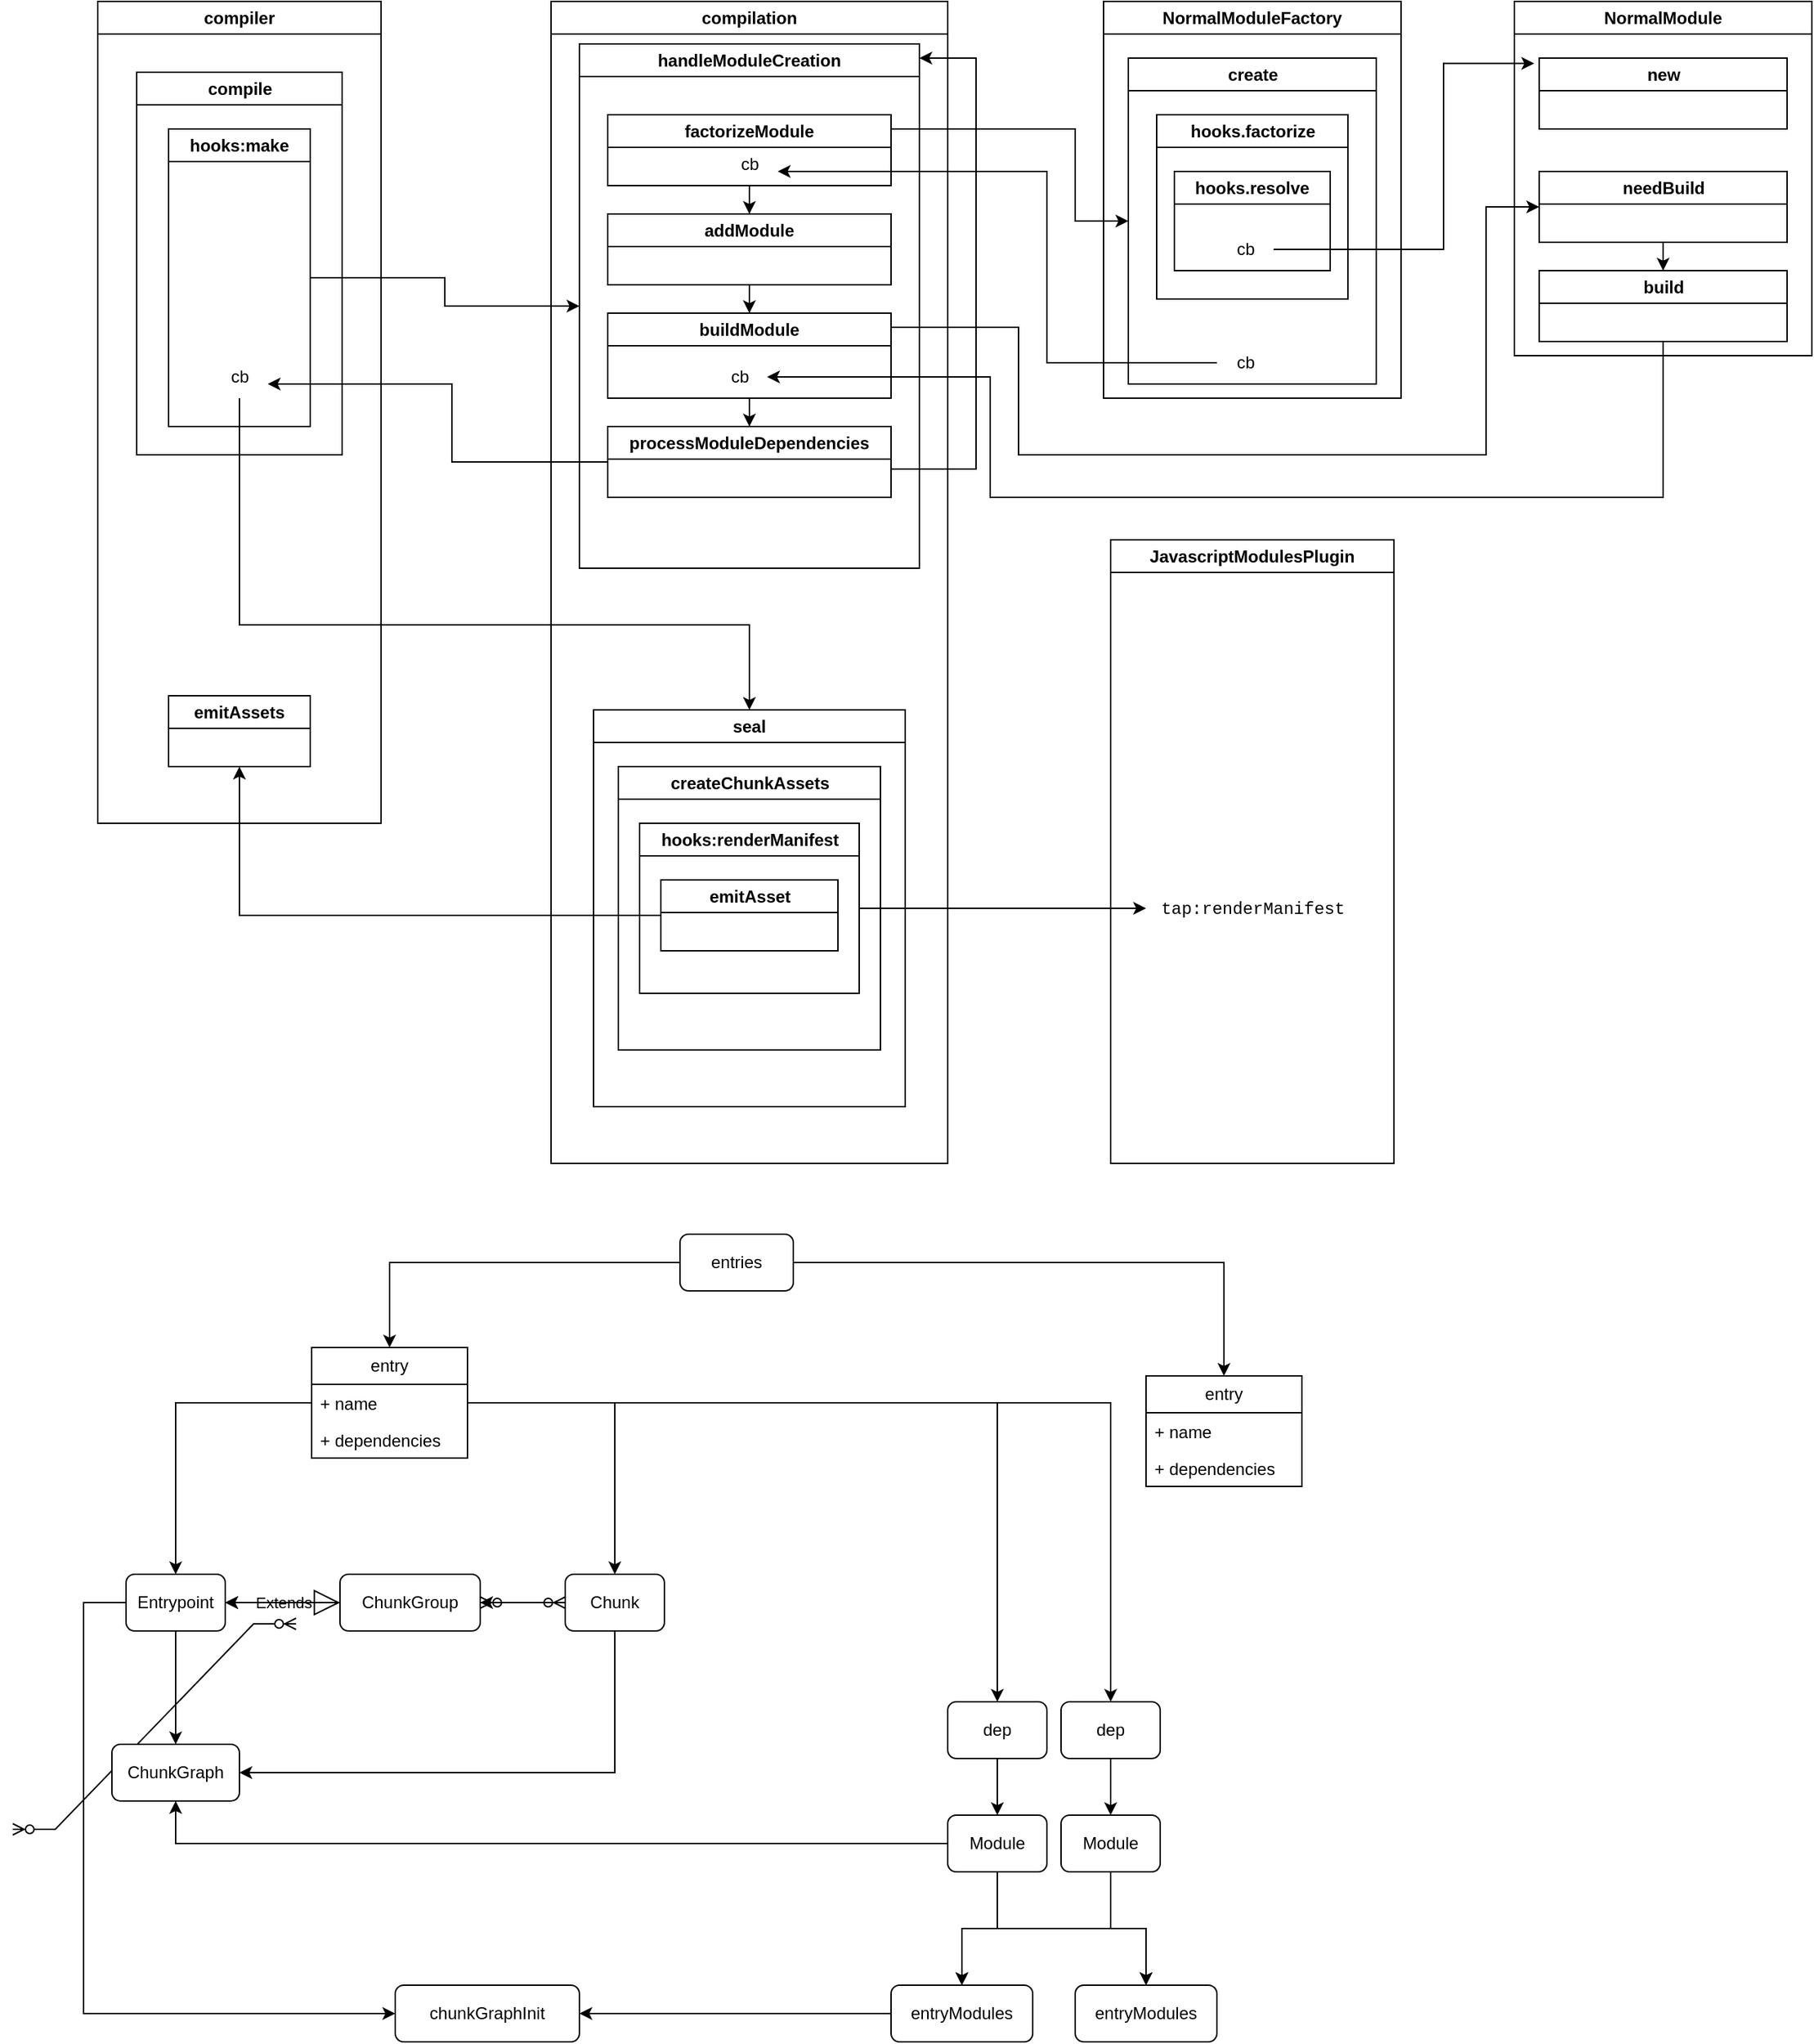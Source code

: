 <mxfile version="22.1.18" type="github">
  <diagram name="第 1 页" id="MVrE7ZpOwZZvy0ujSv35">
    <mxGraphModel dx="954" dy="651" grid="1" gridSize="10" guides="1" tooltips="1" connect="1" arrows="1" fold="1" page="1" pageScale="1" pageWidth="827" pageHeight="1169" math="0" shadow="0">
      <root>
        <mxCell id="0" />
        <mxCell id="1" parent="0" />
        <mxCell id="Hyx3UyOHCQJDbXDzl8Xv-9" value="compilation" style="swimlane;whiteSpace=wrap;html=1;" vertex="1" parent="1">
          <mxGeometry x="360" y="70" width="280" height="820" as="geometry">
            <mxRectangle x="70" y="110" width="110" height="30" as="alternateBounds" />
          </mxGeometry>
        </mxCell>
        <mxCell id="Hyx3UyOHCQJDbXDzl8Xv-68" value="seal" style="swimlane;whiteSpace=wrap;html=1;" vertex="1" parent="Hyx3UyOHCQJDbXDzl8Xv-9">
          <mxGeometry x="30" y="500" width="220" height="280" as="geometry" />
        </mxCell>
        <mxCell id="Hyx3UyOHCQJDbXDzl8Xv-69" value="createChunkAssets" style="swimlane;whiteSpace=wrap;html=1;" vertex="1" parent="Hyx3UyOHCQJDbXDzl8Xv-68">
          <mxGeometry x="17.5" y="40" width="185" height="200" as="geometry" />
        </mxCell>
        <mxCell id="Hyx3UyOHCQJDbXDzl8Xv-71" value="hooks:renderManifest" style="swimlane;whiteSpace=wrap;html=1;" vertex="1" parent="Hyx3UyOHCQJDbXDzl8Xv-69">
          <mxGeometry x="15" y="40" width="155" height="120" as="geometry" />
        </mxCell>
        <mxCell id="Hyx3UyOHCQJDbXDzl8Xv-72" value="emitAsset" style="swimlane;whiteSpace=wrap;html=1;" vertex="1" parent="Hyx3UyOHCQJDbXDzl8Xv-71">
          <mxGeometry x="15" y="40" width="125" height="50" as="geometry" />
        </mxCell>
        <mxCell id="Hyx3UyOHCQJDbXDzl8Xv-123" value="handleModuleCreation" style="swimlane;whiteSpace=wrap;html=1;" vertex="1" parent="Hyx3UyOHCQJDbXDzl8Xv-9">
          <mxGeometry x="20" y="30" width="240" height="370" as="geometry" />
        </mxCell>
        <mxCell id="Hyx3UyOHCQJDbXDzl8Xv-75" value="factorizeModule" style="swimlane;whiteSpace=wrap;html=1;" vertex="1" parent="Hyx3UyOHCQJDbXDzl8Xv-123">
          <mxGeometry x="20" y="50" width="200" height="50" as="geometry" />
        </mxCell>
        <mxCell id="Hyx3UyOHCQJDbXDzl8Xv-113" value="cb" style="text;html=1;align=center;verticalAlign=middle;resizable=0;points=[];autosize=1;strokeColor=none;fillColor=none;" vertex="1" parent="Hyx3UyOHCQJDbXDzl8Xv-75">
          <mxGeometry x="80" y="20" width="40" height="30" as="geometry" />
        </mxCell>
        <mxCell id="Hyx3UyOHCQJDbXDzl8Xv-79" value="addModule" style="swimlane;whiteSpace=wrap;html=1;" vertex="1" parent="Hyx3UyOHCQJDbXDzl8Xv-123">
          <mxGeometry x="20" y="120" width="200" height="50" as="geometry" />
        </mxCell>
        <mxCell id="Hyx3UyOHCQJDbXDzl8Xv-91" style="edgeStyle=orthogonalEdgeStyle;rounded=0;orthogonalLoop=1;jettySize=auto;html=1;" edge="1" parent="Hyx3UyOHCQJDbXDzl8Xv-123" source="Hyx3UyOHCQJDbXDzl8Xv-75" target="Hyx3UyOHCQJDbXDzl8Xv-79">
          <mxGeometry relative="1" as="geometry" />
        </mxCell>
        <mxCell id="Hyx3UyOHCQJDbXDzl8Xv-80" value="buildModule" style="swimlane;whiteSpace=wrap;html=1;" vertex="1" parent="Hyx3UyOHCQJDbXDzl8Xv-123">
          <mxGeometry x="20" y="190" width="200" height="60" as="geometry" />
        </mxCell>
        <mxCell id="Hyx3UyOHCQJDbXDzl8Xv-121" value="cb" style="text;html=1;align=center;verticalAlign=middle;resizable=0;points=[];autosize=1;strokeColor=none;fillColor=none;" vertex="1" parent="Hyx3UyOHCQJDbXDzl8Xv-80">
          <mxGeometry x="72.5" y="30" width="40" height="30" as="geometry" />
        </mxCell>
        <mxCell id="Hyx3UyOHCQJDbXDzl8Xv-92" style="edgeStyle=orthogonalEdgeStyle;rounded=0;orthogonalLoop=1;jettySize=auto;html=1;" edge="1" parent="Hyx3UyOHCQJDbXDzl8Xv-123" source="Hyx3UyOHCQJDbXDzl8Xv-79" target="Hyx3UyOHCQJDbXDzl8Xv-80">
          <mxGeometry relative="1" as="geometry" />
        </mxCell>
        <mxCell id="Hyx3UyOHCQJDbXDzl8Xv-126" style="edgeStyle=orthogonalEdgeStyle;rounded=0;orthogonalLoop=1;jettySize=auto;html=1;" edge="1" parent="Hyx3UyOHCQJDbXDzl8Xv-123" source="Hyx3UyOHCQJDbXDzl8Xv-81" target="Hyx3UyOHCQJDbXDzl8Xv-123">
          <mxGeometry relative="1" as="geometry">
            <Array as="points">
              <mxPoint x="280" y="300" />
              <mxPoint x="280" y="10" />
            </Array>
          </mxGeometry>
        </mxCell>
        <mxCell id="Hyx3UyOHCQJDbXDzl8Xv-81" value="processModuleDependencies" style="swimlane;whiteSpace=wrap;html=1;" vertex="1" parent="Hyx3UyOHCQJDbXDzl8Xv-123">
          <mxGeometry x="20" y="270" width="200" height="50" as="geometry" />
        </mxCell>
        <mxCell id="Hyx3UyOHCQJDbXDzl8Xv-93" style="edgeStyle=orthogonalEdgeStyle;rounded=0;orthogonalLoop=1;jettySize=auto;html=1;" edge="1" parent="Hyx3UyOHCQJDbXDzl8Xv-123" source="Hyx3UyOHCQJDbXDzl8Xv-80" target="Hyx3UyOHCQJDbXDzl8Xv-81">
          <mxGeometry relative="1" as="geometry" />
        </mxCell>
        <mxCell id="Hyx3UyOHCQJDbXDzl8Xv-11" value="compiler" style="swimlane;whiteSpace=wrap;html=1;" vertex="1" parent="1">
          <mxGeometry x="40" y="70" width="200" height="580" as="geometry">
            <mxRectangle x="70" y="110" width="110" height="30" as="alternateBounds" />
          </mxGeometry>
        </mxCell>
        <mxCell id="Hyx3UyOHCQJDbXDzl8Xv-83" value="compile" style="swimlane;whiteSpace=wrap;html=1;" vertex="1" parent="Hyx3UyOHCQJDbXDzl8Xv-11">
          <mxGeometry x="27.5" y="50" width="145" height="270" as="geometry" />
        </mxCell>
        <mxCell id="Hyx3UyOHCQJDbXDzl8Xv-84" value="hooks:make" style="swimlane;whiteSpace=wrap;html=1;" vertex="1" parent="Hyx3UyOHCQJDbXDzl8Xv-83">
          <mxGeometry x="22.5" y="40" width="100" height="210" as="geometry" />
        </mxCell>
        <mxCell id="Hyx3UyOHCQJDbXDzl8Xv-85" value="cb" style="text;html=1;align=center;verticalAlign=middle;resizable=0;points=[];autosize=1;strokeColor=none;fillColor=none;" vertex="1" parent="Hyx3UyOHCQJDbXDzl8Xv-84">
          <mxGeometry x="30" y="160" width="40" height="30" as="geometry" />
        </mxCell>
        <mxCell id="Hyx3UyOHCQJDbXDzl8Xv-87" value="emitAssets" style="swimlane;whiteSpace=wrap;html=1;" vertex="1" parent="Hyx3UyOHCQJDbXDzl8Xv-11">
          <mxGeometry x="50" y="490" width="100" height="50" as="geometry" />
        </mxCell>
        <mxCell id="Hyx3UyOHCQJDbXDzl8Xv-27" value="JavascriptModulesPlugin" style="swimlane;whiteSpace=wrap;html=1;" vertex="1" parent="1">
          <mxGeometry x="755" y="450" width="200" height="440" as="geometry">
            <mxRectangle x="70" y="110" width="110" height="30" as="alternateBounds" />
          </mxGeometry>
        </mxCell>
        <mxCell id="Hyx3UyOHCQJDbXDzl8Xv-31" value="&lt;div style=&quot;font-family: Menlo, Monaco, &amp;quot;Courier New&amp;quot;, monospace; line-height: 18px;&quot;&gt;tap:renderManifest&lt;/div&gt;" style="text;html=1;align=center;verticalAlign=middle;resizable=0;points=[];autosize=1;strokeColor=none;fillColor=none;labelBackgroundColor=default;fontColor=default;" vertex="1" parent="Hyx3UyOHCQJDbXDzl8Xv-27">
          <mxGeometry x="25" y="245" width="150" height="30" as="geometry" />
        </mxCell>
        <mxCell id="Hyx3UyOHCQJDbXDzl8Xv-40" style="edgeStyle=orthogonalEdgeStyle;rounded=0;orthogonalLoop=1;jettySize=auto;html=1;" edge="1" parent="1" source="Hyx3UyOHCQJDbXDzl8Xv-71" target="Hyx3UyOHCQJDbXDzl8Xv-31">
          <mxGeometry relative="1" as="geometry">
            <mxPoint x="475" y="375" as="sourcePoint" />
          </mxGeometry>
        </mxCell>
        <mxCell id="Hyx3UyOHCQJDbXDzl8Xv-64" style="edgeStyle=orthogonalEdgeStyle;rounded=0;orthogonalLoop=1;jettySize=auto;html=1;entryX=0.5;entryY=0;entryDx=0;entryDy=0;" edge="1" parent="1" source="Hyx3UyOHCQJDbXDzl8Xv-85" target="Hyx3UyOHCQJDbXDzl8Xv-68">
          <mxGeometry relative="1" as="geometry">
            <mxPoint x="151.5" y="365" as="sourcePoint" />
            <mxPoint x="360" y="265" as="targetPoint" />
            <Array as="points">
              <mxPoint x="140" y="510" />
              <mxPoint x="500" y="510" />
            </Array>
          </mxGeometry>
        </mxCell>
        <mxCell id="Hyx3UyOHCQJDbXDzl8Xv-74" style="edgeStyle=orthogonalEdgeStyle;rounded=0;orthogonalLoop=1;jettySize=auto;html=1;" edge="1" parent="1" source="Hyx3UyOHCQJDbXDzl8Xv-72" target="Hyx3UyOHCQJDbXDzl8Xv-87">
          <mxGeometry relative="1" as="geometry">
            <mxPoint x="171.5" y="535" as="targetPoint" />
          </mxGeometry>
        </mxCell>
        <mxCell id="Hyx3UyOHCQJDbXDzl8Xv-90" style="edgeStyle=orthogonalEdgeStyle;rounded=0;orthogonalLoop=1;jettySize=auto;html=1;" edge="1" parent="1" source="Hyx3UyOHCQJDbXDzl8Xv-81" target="Hyx3UyOHCQJDbXDzl8Xv-85">
          <mxGeometry relative="1" as="geometry">
            <Array as="points">
              <mxPoint x="290" y="395" />
              <mxPoint x="290" y="340" />
            </Array>
          </mxGeometry>
        </mxCell>
        <mxCell id="Hyx3UyOHCQJDbXDzl8Xv-94" value="NormalModuleFactory" style="swimlane;whiteSpace=wrap;html=1;" vertex="1" parent="1">
          <mxGeometry x="750" y="70" width="210" height="280" as="geometry" />
        </mxCell>
        <mxCell id="Hyx3UyOHCQJDbXDzl8Xv-95" value="create" style="swimlane;whiteSpace=wrap;html=1;" vertex="1" parent="Hyx3UyOHCQJDbXDzl8Xv-94">
          <mxGeometry x="17.5" y="40" width="175" height="230" as="geometry" />
        </mxCell>
        <mxCell id="Hyx3UyOHCQJDbXDzl8Xv-96" value="hooks.factorize" style="swimlane;whiteSpace=wrap;html=1;" vertex="1" parent="Hyx3UyOHCQJDbXDzl8Xv-95">
          <mxGeometry x="20" y="40" width="135" height="130" as="geometry" />
        </mxCell>
        <mxCell id="Hyx3UyOHCQJDbXDzl8Xv-99" value="hooks.resolve" style="swimlane;whiteSpace=wrap;html=1;" vertex="1" parent="Hyx3UyOHCQJDbXDzl8Xv-96">
          <mxGeometry x="12.5" y="40" width="110" height="70" as="geometry" />
        </mxCell>
        <mxCell id="Hyx3UyOHCQJDbXDzl8Xv-108" value="cb" style="text;html=1;align=center;verticalAlign=middle;resizable=0;points=[];autosize=1;strokeColor=none;fillColor=none;" vertex="1" parent="Hyx3UyOHCQJDbXDzl8Xv-99">
          <mxGeometry x="30" y="40" width="40" height="30" as="geometry" />
        </mxCell>
        <mxCell id="Hyx3UyOHCQJDbXDzl8Xv-111" value="cb" style="text;html=1;align=center;verticalAlign=middle;resizable=0;points=[];autosize=1;strokeColor=none;fillColor=none;" vertex="1" parent="Hyx3UyOHCQJDbXDzl8Xv-95">
          <mxGeometry x="62.5" y="200" width="40" height="30" as="geometry" />
        </mxCell>
        <mxCell id="Hyx3UyOHCQJDbXDzl8Xv-101" value="NormalModule" style="swimlane;whiteSpace=wrap;html=1;" vertex="1" parent="1">
          <mxGeometry x="1040" y="70" width="210" height="250" as="geometry" />
        </mxCell>
        <mxCell id="Hyx3UyOHCQJDbXDzl8Xv-105" value="new" style="swimlane;whiteSpace=wrap;html=1;" vertex="1" parent="Hyx3UyOHCQJDbXDzl8Xv-101">
          <mxGeometry x="17.5" y="40" width="175" height="50" as="geometry" />
        </mxCell>
        <mxCell id="Hyx3UyOHCQJDbXDzl8Xv-118" value="build" style="swimlane;whiteSpace=wrap;html=1;" vertex="1" parent="Hyx3UyOHCQJDbXDzl8Xv-101">
          <mxGeometry x="17.5" y="190" width="175" height="50" as="geometry" />
        </mxCell>
        <mxCell id="Hyx3UyOHCQJDbXDzl8Xv-120" style="edgeStyle=orthogonalEdgeStyle;rounded=0;orthogonalLoop=1;jettySize=auto;html=1;" edge="1" parent="Hyx3UyOHCQJDbXDzl8Xv-101" source="Hyx3UyOHCQJDbXDzl8Xv-117" target="Hyx3UyOHCQJDbXDzl8Xv-118">
          <mxGeometry relative="1" as="geometry" />
        </mxCell>
        <mxCell id="Hyx3UyOHCQJDbXDzl8Xv-117" value="needBuild" style="swimlane;whiteSpace=wrap;html=1;" vertex="1" parent="Hyx3UyOHCQJDbXDzl8Xv-101">
          <mxGeometry x="17.5" y="120" width="175" height="50" as="geometry" />
        </mxCell>
        <mxCell id="Hyx3UyOHCQJDbXDzl8Xv-109" style="edgeStyle=orthogonalEdgeStyle;rounded=0;orthogonalLoop=1;jettySize=auto;html=1;entryX=-0.02;entryY=0.076;entryDx=0;entryDy=0;entryPerimeter=0;" edge="1" parent="1" source="Hyx3UyOHCQJDbXDzl8Xv-108" target="Hyx3UyOHCQJDbXDzl8Xv-105">
          <mxGeometry relative="1" as="geometry">
            <Array as="points">
              <mxPoint x="990" y="245" />
              <mxPoint x="990" y="114" />
            </Array>
          </mxGeometry>
        </mxCell>
        <mxCell id="Hyx3UyOHCQJDbXDzl8Xv-110" style="edgeStyle=orthogonalEdgeStyle;rounded=0;orthogonalLoop=1;jettySize=auto;html=1;" edge="1" parent="1" source="Hyx3UyOHCQJDbXDzl8Xv-75" target="Hyx3UyOHCQJDbXDzl8Xv-95">
          <mxGeometry relative="1" as="geometry">
            <mxPoint x="550" y="124" as="targetPoint" />
            <Array as="points">
              <mxPoint x="730" y="160" />
              <mxPoint x="730" y="225" />
            </Array>
          </mxGeometry>
        </mxCell>
        <mxCell id="Hyx3UyOHCQJDbXDzl8Xv-114" style="edgeStyle=orthogonalEdgeStyle;rounded=0;orthogonalLoop=1;jettySize=auto;html=1;" edge="1" parent="1" source="Hyx3UyOHCQJDbXDzl8Xv-111" target="Hyx3UyOHCQJDbXDzl8Xv-113">
          <mxGeometry relative="1" as="geometry">
            <Array as="points">
              <mxPoint x="710" y="325" />
              <mxPoint x="710" y="190" />
            </Array>
          </mxGeometry>
        </mxCell>
        <mxCell id="Hyx3UyOHCQJDbXDzl8Xv-119" style="edgeStyle=orthogonalEdgeStyle;rounded=0;orthogonalLoop=1;jettySize=auto;html=1;" edge="1" parent="1" source="Hyx3UyOHCQJDbXDzl8Xv-80" target="Hyx3UyOHCQJDbXDzl8Xv-117">
          <mxGeometry relative="1" as="geometry">
            <Array as="points">
              <mxPoint x="690" y="300" />
              <mxPoint x="690" y="390" />
              <mxPoint x="1020" y="390" />
              <mxPoint x="1020" y="215" />
            </Array>
          </mxGeometry>
        </mxCell>
        <mxCell id="Hyx3UyOHCQJDbXDzl8Xv-122" style="edgeStyle=orthogonalEdgeStyle;rounded=0;orthogonalLoop=1;jettySize=auto;html=1;" edge="1" parent="1" source="Hyx3UyOHCQJDbXDzl8Xv-118" target="Hyx3UyOHCQJDbXDzl8Xv-121">
          <mxGeometry relative="1" as="geometry">
            <Array as="points">
              <mxPoint x="1145" y="420" />
              <mxPoint x="670" y="420" />
              <mxPoint x="670" y="335" />
            </Array>
          </mxGeometry>
        </mxCell>
        <mxCell id="Hyx3UyOHCQJDbXDzl8Xv-124" style="edgeStyle=orthogonalEdgeStyle;rounded=0;orthogonalLoop=1;jettySize=auto;html=1;" edge="1" parent="1" source="Hyx3UyOHCQJDbXDzl8Xv-84" target="Hyx3UyOHCQJDbXDzl8Xv-123">
          <mxGeometry relative="1" as="geometry" />
        </mxCell>
        <mxCell id="Hyx3UyOHCQJDbXDzl8Xv-159" value="" style="edgeStyle=entityRelationEdgeStyle;fontSize=12;html=1;endArrow=ERzeroToMany;endFill=1;startArrow=ERzeroToMany;rounded=0;" edge="1" parent="1" source="Hyx3UyOHCQJDbXDzl8Xv-150">
          <mxGeometry width="100" height="100" relative="1" as="geometry">
            <mxPoint x="-20" y="1360" as="sourcePoint" />
            <mxPoint x="180" y="1215" as="targetPoint" />
          </mxGeometry>
        </mxCell>
        <mxCell id="Hyx3UyOHCQJDbXDzl8Xv-207" style="edgeStyle=orthogonalEdgeStyle;rounded=0;orthogonalLoop=1;jettySize=auto;html=1;" edge="1" parent="1" source="Hyx3UyOHCQJDbXDzl8Xv-208" target="Hyx3UyOHCQJDbXDzl8Xv-217">
          <mxGeometry relative="1" as="geometry" />
        </mxCell>
        <mxCell id="Hyx3UyOHCQJDbXDzl8Xv-208" value="entry" style="swimlane;fontStyle=0;childLayout=stackLayout;horizontal=1;startSize=26;fillColor=none;horizontalStack=0;resizeParent=1;resizeParentMax=0;resizeLast=0;collapsible=1;marginBottom=0;whiteSpace=wrap;html=1;" vertex="1" parent="1">
          <mxGeometry x="191" y="1020" width="110" height="78" as="geometry" />
        </mxCell>
        <mxCell id="Hyx3UyOHCQJDbXDzl8Xv-209" value="+ name" style="text;strokeColor=none;fillColor=none;align=left;verticalAlign=top;spacingLeft=4;spacingRight=4;overflow=hidden;rotatable=0;points=[[0,0.5],[1,0.5]];portConstraint=eastwest;whiteSpace=wrap;html=1;" vertex="1" parent="Hyx3UyOHCQJDbXDzl8Xv-208">
          <mxGeometry y="26" width="110" height="26" as="geometry" />
        </mxCell>
        <mxCell id="Hyx3UyOHCQJDbXDzl8Xv-210" value="+&amp;nbsp;dependencies" style="text;strokeColor=none;fillColor=none;align=left;verticalAlign=top;spacingLeft=4;spacingRight=4;overflow=hidden;rotatable=0;points=[[0,0.5],[1,0.5]];portConstraint=eastwest;whiteSpace=wrap;html=1;" vertex="1" parent="Hyx3UyOHCQJDbXDzl8Xv-208">
          <mxGeometry y="52" width="110" height="26" as="geometry" />
        </mxCell>
        <mxCell id="Hyx3UyOHCQJDbXDzl8Xv-211" value="entry" style="swimlane;fontStyle=0;childLayout=stackLayout;horizontal=1;startSize=26;fillColor=none;horizontalStack=0;resizeParent=1;resizeParentMax=0;resizeLast=0;collapsible=1;marginBottom=0;whiteSpace=wrap;html=1;" vertex="1" parent="1">
          <mxGeometry x="780" y="1040" width="110" height="78" as="geometry" />
        </mxCell>
        <mxCell id="Hyx3UyOHCQJDbXDzl8Xv-212" value="+ name" style="text;strokeColor=none;fillColor=none;align=left;verticalAlign=top;spacingLeft=4;spacingRight=4;overflow=hidden;rotatable=0;points=[[0,0.5],[1,0.5]];portConstraint=eastwest;whiteSpace=wrap;html=1;" vertex="1" parent="Hyx3UyOHCQJDbXDzl8Xv-211">
          <mxGeometry y="26" width="110" height="26" as="geometry" />
        </mxCell>
        <mxCell id="Hyx3UyOHCQJDbXDzl8Xv-213" value="+&amp;nbsp;dependencies" style="text;strokeColor=none;fillColor=none;align=left;verticalAlign=top;spacingLeft=4;spacingRight=4;overflow=hidden;rotatable=0;points=[[0,0.5],[1,0.5]];portConstraint=eastwest;whiteSpace=wrap;html=1;" vertex="1" parent="Hyx3UyOHCQJDbXDzl8Xv-211">
          <mxGeometry y="52" width="110" height="26" as="geometry" />
        </mxCell>
        <mxCell id="Hyx3UyOHCQJDbXDzl8Xv-214" style="edgeStyle=orthogonalEdgeStyle;rounded=0;orthogonalLoop=1;jettySize=auto;html=1;" edge="1" parent="1" source="Hyx3UyOHCQJDbXDzl8Xv-208" target="Hyx3UyOHCQJDbXDzl8Xv-216">
          <mxGeometry relative="1" as="geometry">
            <mxPoint x="166" y="1132" as="targetPoint" />
          </mxGeometry>
        </mxCell>
        <mxCell id="Hyx3UyOHCQJDbXDzl8Xv-215" style="edgeStyle=orthogonalEdgeStyle;rounded=0;orthogonalLoop=1;jettySize=auto;html=1;" edge="1" parent="1" source="Hyx3UyOHCQJDbXDzl8Xv-216" target="Hyx3UyOHCQJDbXDzl8Xv-217">
          <mxGeometry relative="1" as="geometry" />
        </mxCell>
        <mxCell id="Hyx3UyOHCQJDbXDzl8Xv-247" style="edgeStyle=orthogonalEdgeStyle;rounded=0;orthogonalLoop=1;jettySize=auto;html=1;" edge="1" parent="1" source="Hyx3UyOHCQJDbXDzl8Xv-216" target="Hyx3UyOHCQJDbXDzl8Xv-237">
          <mxGeometry relative="1" as="geometry">
            <Array as="points">
              <mxPoint x="405" y="1320" />
            </Array>
          </mxGeometry>
        </mxCell>
        <mxCell id="Hyx3UyOHCQJDbXDzl8Xv-216" value="Chunk" style="rounded=1;whiteSpace=wrap;html=1;" vertex="1" parent="1">
          <mxGeometry x="370" y="1180" width="70" height="40" as="geometry" />
        </mxCell>
        <mxCell id="Hyx3UyOHCQJDbXDzl8Xv-219" value="Extends" style="endArrow=block;endSize=16;endFill=0;html=1;rounded=0;" edge="1" parent="1" source="Hyx3UyOHCQJDbXDzl8Xv-217" target="Hyx3UyOHCQJDbXDzl8Xv-218">
          <mxGeometry x="0.01" width="160" relative="1" as="geometry">
            <mxPoint x="245.44" y="1189" as="sourcePoint" />
            <mxPoint x="245.44" y="1255" as="targetPoint" />
            <mxPoint as="offset" />
          </mxGeometry>
        </mxCell>
        <mxCell id="Hyx3UyOHCQJDbXDzl8Xv-220" value="" style="edgeStyle=entityRelationEdgeStyle;fontSize=12;html=1;endArrow=ERzeroToMany;endFill=1;startArrow=ERzeroToMany;rounded=0;" edge="1" parent="1" source="Hyx3UyOHCQJDbXDzl8Xv-216" target="Hyx3UyOHCQJDbXDzl8Xv-218">
          <mxGeometry width="100" height="100" relative="1" as="geometry">
            <mxPoint x="391" y="1210" as="sourcePoint" />
            <mxPoint x="331" y="1330" as="targetPoint" />
          </mxGeometry>
        </mxCell>
        <mxCell id="Hyx3UyOHCQJDbXDzl8Xv-250" style="edgeStyle=orthogonalEdgeStyle;rounded=0;orthogonalLoop=1;jettySize=auto;html=1;" edge="1" parent="1" source="Hyx3UyOHCQJDbXDzl8Xv-221" target="Hyx3UyOHCQJDbXDzl8Xv-234">
          <mxGeometry relative="1" as="geometry" />
        </mxCell>
        <mxCell id="Hyx3UyOHCQJDbXDzl8Xv-221" value="dep" style="rounded=1;whiteSpace=wrap;html=1;" vertex="1" parent="1">
          <mxGeometry x="640" y="1270" width="70" height="40" as="geometry" />
        </mxCell>
        <mxCell id="Hyx3UyOHCQJDbXDzl8Xv-222" style="edgeStyle=orthogonalEdgeStyle;rounded=0;orthogonalLoop=1;jettySize=auto;html=1;" edge="1" parent="1" source="Hyx3UyOHCQJDbXDzl8Xv-208" target="Hyx3UyOHCQJDbXDzl8Xv-221">
          <mxGeometry relative="1" as="geometry">
            <mxPoint x="421.0" y="1170" as="targetPoint" />
          </mxGeometry>
        </mxCell>
        <mxCell id="Hyx3UyOHCQJDbXDzl8Xv-225" style="edgeStyle=orthogonalEdgeStyle;rounded=0;orthogonalLoop=1;jettySize=auto;html=1;" edge="1" parent="1" source="Hyx3UyOHCQJDbXDzl8Xv-224" target="Hyx3UyOHCQJDbXDzl8Xv-208">
          <mxGeometry relative="1" as="geometry" />
        </mxCell>
        <mxCell id="Hyx3UyOHCQJDbXDzl8Xv-226" style="edgeStyle=orthogonalEdgeStyle;rounded=0;orthogonalLoop=1;jettySize=auto;html=1;" edge="1" parent="1" source="Hyx3UyOHCQJDbXDzl8Xv-224" target="Hyx3UyOHCQJDbXDzl8Xv-211">
          <mxGeometry relative="1" as="geometry" />
        </mxCell>
        <mxCell id="Hyx3UyOHCQJDbXDzl8Xv-224" value="entries" style="rounded=1;whiteSpace=wrap;html=1;" vertex="1" parent="1">
          <mxGeometry x="451" y="940" width="80" height="40" as="geometry" />
        </mxCell>
        <mxCell id="Hyx3UyOHCQJDbXDzl8Xv-252" style="edgeStyle=orthogonalEdgeStyle;rounded=0;orthogonalLoop=1;jettySize=auto;html=1;" edge="1" parent="1" source="Hyx3UyOHCQJDbXDzl8Xv-227" target="Hyx3UyOHCQJDbXDzl8Xv-251">
          <mxGeometry relative="1" as="geometry" />
        </mxCell>
        <mxCell id="Hyx3UyOHCQJDbXDzl8Xv-227" value="dep" style="rounded=1;whiteSpace=wrap;html=1;" vertex="1" parent="1">
          <mxGeometry x="720" y="1270" width="70" height="40" as="geometry" />
        </mxCell>
        <mxCell id="Hyx3UyOHCQJDbXDzl8Xv-228" style="edgeStyle=orthogonalEdgeStyle;rounded=0;orthogonalLoop=1;jettySize=auto;html=1;" edge="1" parent="1" source="Hyx3UyOHCQJDbXDzl8Xv-209" target="Hyx3UyOHCQJDbXDzl8Xv-227">
          <mxGeometry relative="1" as="geometry" />
        </mxCell>
        <mxCell id="Hyx3UyOHCQJDbXDzl8Xv-238" value="" style="edgeStyle=orthogonalEdgeStyle;rounded=0;orthogonalLoop=1;jettySize=auto;html=1;" edge="1" parent="1" source="Hyx3UyOHCQJDbXDzl8Xv-234" target="Hyx3UyOHCQJDbXDzl8Xv-237">
          <mxGeometry relative="1" as="geometry">
            <mxPoint x="221" y="1400" as="targetPoint" />
          </mxGeometry>
        </mxCell>
        <mxCell id="Hyx3UyOHCQJDbXDzl8Xv-267" style="edgeStyle=orthogonalEdgeStyle;rounded=0;orthogonalLoop=1;jettySize=auto;html=1;" edge="1" parent="1" source="Hyx3UyOHCQJDbXDzl8Xv-234" target="Hyx3UyOHCQJDbXDzl8Xv-254">
          <mxGeometry relative="1" as="geometry">
            <Array as="points">
              <mxPoint x="675" y="1430" />
              <mxPoint x="780" y="1430" />
            </Array>
          </mxGeometry>
        </mxCell>
        <mxCell id="Hyx3UyOHCQJDbXDzl8Xv-268" style="edgeStyle=orthogonalEdgeStyle;rounded=0;orthogonalLoop=1;jettySize=auto;html=1;" edge="1" parent="1" source="Hyx3UyOHCQJDbXDzl8Xv-234" target="Hyx3UyOHCQJDbXDzl8Xv-258">
          <mxGeometry relative="1" as="geometry" />
        </mxCell>
        <mxCell id="Hyx3UyOHCQJDbXDzl8Xv-234" value="Module" style="rounded=1;whiteSpace=wrap;html=1;" vertex="1" parent="1">
          <mxGeometry x="640" y="1350" width="70" height="40" as="geometry" />
        </mxCell>
        <mxCell id="Hyx3UyOHCQJDbXDzl8Xv-237" value="ChunkGraph" style="rounded=1;whiteSpace=wrap;html=1;" vertex="1" parent="1">
          <mxGeometry x="50" y="1300" width="90" height="40" as="geometry" />
        </mxCell>
        <mxCell id="Hyx3UyOHCQJDbXDzl8Xv-243" value="" style="edgeStyle=orthogonalEdgeStyle;rounded=0;orthogonalLoop=1;jettySize=auto;html=1;" edge="1" parent="1" source="Hyx3UyOHCQJDbXDzl8Xv-218" target="Hyx3UyOHCQJDbXDzl8Xv-217">
          <mxGeometry relative="1" as="geometry">
            <mxPoint x="310" y="1200" as="sourcePoint" />
            <mxPoint x="95" y="1380" as="targetPoint" />
            <Array as="points" />
          </mxGeometry>
        </mxCell>
        <mxCell id="Hyx3UyOHCQJDbXDzl8Xv-246" style="edgeStyle=orthogonalEdgeStyle;rounded=0;orthogonalLoop=1;jettySize=auto;html=1;" edge="1" parent="1" source="Hyx3UyOHCQJDbXDzl8Xv-217" target="Hyx3UyOHCQJDbXDzl8Xv-237">
          <mxGeometry relative="1" as="geometry" />
        </mxCell>
        <mxCell id="Hyx3UyOHCQJDbXDzl8Xv-272" style="edgeStyle=orthogonalEdgeStyle;rounded=0;orthogonalLoop=1;jettySize=auto;html=1;" edge="1" parent="1" source="Hyx3UyOHCQJDbXDzl8Xv-217" target="Hyx3UyOHCQJDbXDzl8Xv-273">
          <mxGeometry relative="1" as="geometry">
            <mxPoint x="100" y="1520" as="targetPoint" />
            <Array as="points">
              <mxPoint x="30" y="1200" />
              <mxPoint x="30" y="1490" />
            </Array>
          </mxGeometry>
        </mxCell>
        <mxCell id="Hyx3UyOHCQJDbXDzl8Xv-217" value="Entrypoint" style="rounded=1;whiteSpace=wrap;html=1;" vertex="1" parent="1">
          <mxGeometry x="60" y="1180" width="70" height="40" as="geometry" />
        </mxCell>
        <mxCell id="Hyx3UyOHCQJDbXDzl8Xv-244" value="" style="edgeStyle=orthogonalEdgeStyle;rounded=0;orthogonalLoop=1;jettySize=auto;html=1;" edge="1" parent="1" source="Hyx3UyOHCQJDbXDzl8Xv-216" target="Hyx3UyOHCQJDbXDzl8Xv-218">
          <mxGeometry relative="1" as="geometry">
            <mxPoint x="290" y="1200" as="sourcePoint" />
            <mxPoint x="150" y="1200" as="targetPoint" />
            <Array as="points" />
          </mxGeometry>
        </mxCell>
        <mxCell id="Hyx3UyOHCQJDbXDzl8Xv-218" value="ChunkGroup" style="rounded=1;whiteSpace=wrap;html=1;" vertex="1" parent="1">
          <mxGeometry x="211" y="1180" width="99" height="40" as="geometry" />
        </mxCell>
        <mxCell id="Hyx3UyOHCQJDbXDzl8Xv-266" style="edgeStyle=orthogonalEdgeStyle;rounded=0;orthogonalLoop=1;jettySize=auto;html=1;" edge="1" parent="1" source="Hyx3UyOHCQJDbXDzl8Xv-251" target="Hyx3UyOHCQJDbXDzl8Xv-254">
          <mxGeometry relative="1" as="geometry" />
        </mxCell>
        <mxCell id="Hyx3UyOHCQJDbXDzl8Xv-271" style="edgeStyle=orthogonalEdgeStyle;rounded=0;orthogonalLoop=1;jettySize=auto;html=1;" edge="1" parent="1" source="Hyx3UyOHCQJDbXDzl8Xv-251" target="Hyx3UyOHCQJDbXDzl8Xv-258">
          <mxGeometry relative="1" as="geometry">
            <Array as="points">
              <mxPoint x="755" y="1430" />
              <mxPoint x="650" y="1430" />
            </Array>
          </mxGeometry>
        </mxCell>
        <mxCell id="Hyx3UyOHCQJDbXDzl8Xv-251" value="Module" style="rounded=1;whiteSpace=wrap;html=1;" vertex="1" parent="1">
          <mxGeometry x="720" y="1350" width="70" height="40" as="geometry" />
        </mxCell>
        <mxCell id="Hyx3UyOHCQJDbXDzl8Xv-254" value="entryModules" style="rounded=1;whiteSpace=wrap;html=1;" vertex="1" parent="1">
          <mxGeometry x="730" y="1470" width="100" height="40" as="geometry" />
        </mxCell>
        <mxCell id="Hyx3UyOHCQJDbXDzl8Xv-274" style="edgeStyle=orthogonalEdgeStyle;rounded=0;orthogonalLoop=1;jettySize=auto;html=1;" edge="1" parent="1" source="Hyx3UyOHCQJDbXDzl8Xv-258" target="Hyx3UyOHCQJDbXDzl8Xv-273">
          <mxGeometry relative="1" as="geometry" />
        </mxCell>
        <mxCell id="Hyx3UyOHCQJDbXDzl8Xv-258" value="entryModules" style="rounded=1;whiteSpace=wrap;html=1;" vertex="1" parent="1">
          <mxGeometry x="600" y="1470" width="100" height="40" as="geometry" />
        </mxCell>
        <mxCell id="Hyx3UyOHCQJDbXDzl8Xv-273" value="chunkGraphInit" style="rounded=1;whiteSpace=wrap;html=1;" vertex="1" parent="1">
          <mxGeometry x="250" y="1470" width="130" height="40" as="geometry" />
        </mxCell>
      </root>
    </mxGraphModel>
  </diagram>
</mxfile>
